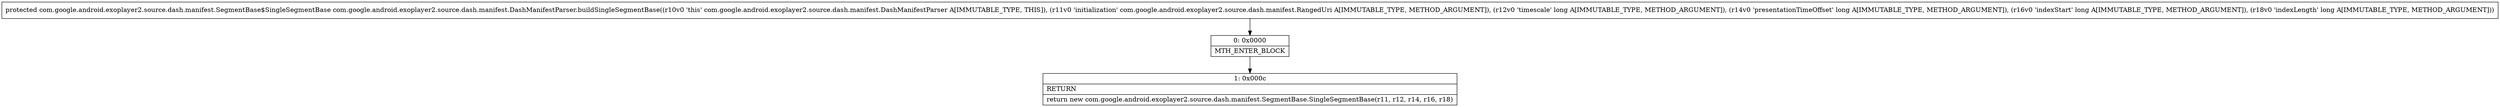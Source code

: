 digraph "CFG forcom.google.android.exoplayer2.source.dash.manifest.DashManifestParser.buildSingleSegmentBase(Lcom\/google\/android\/exoplayer2\/source\/dash\/manifest\/RangedUri;JJJJ)Lcom\/google\/android\/exoplayer2\/source\/dash\/manifest\/SegmentBase$SingleSegmentBase;" {
Node_0 [shape=record,label="{0\:\ 0x0000|MTH_ENTER_BLOCK\l}"];
Node_1 [shape=record,label="{1\:\ 0x000c|RETURN\l|return new com.google.android.exoplayer2.source.dash.manifest.SegmentBase.SingleSegmentBase(r11, r12, r14, r16, r18)\l}"];
MethodNode[shape=record,label="{protected com.google.android.exoplayer2.source.dash.manifest.SegmentBase$SingleSegmentBase com.google.android.exoplayer2.source.dash.manifest.DashManifestParser.buildSingleSegmentBase((r10v0 'this' com.google.android.exoplayer2.source.dash.manifest.DashManifestParser A[IMMUTABLE_TYPE, THIS]), (r11v0 'initialization' com.google.android.exoplayer2.source.dash.manifest.RangedUri A[IMMUTABLE_TYPE, METHOD_ARGUMENT]), (r12v0 'timescale' long A[IMMUTABLE_TYPE, METHOD_ARGUMENT]), (r14v0 'presentationTimeOffset' long A[IMMUTABLE_TYPE, METHOD_ARGUMENT]), (r16v0 'indexStart' long A[IMMUTABLE_TYPE, METHOD_ARGUMENT]), (r18v0 'indexLength' long A[IMMUTABLE_TYPE, METHOD_ARGUMENT])) }"];
MethodNode -> Node_0;
Node_0 -> Node_1;
}

